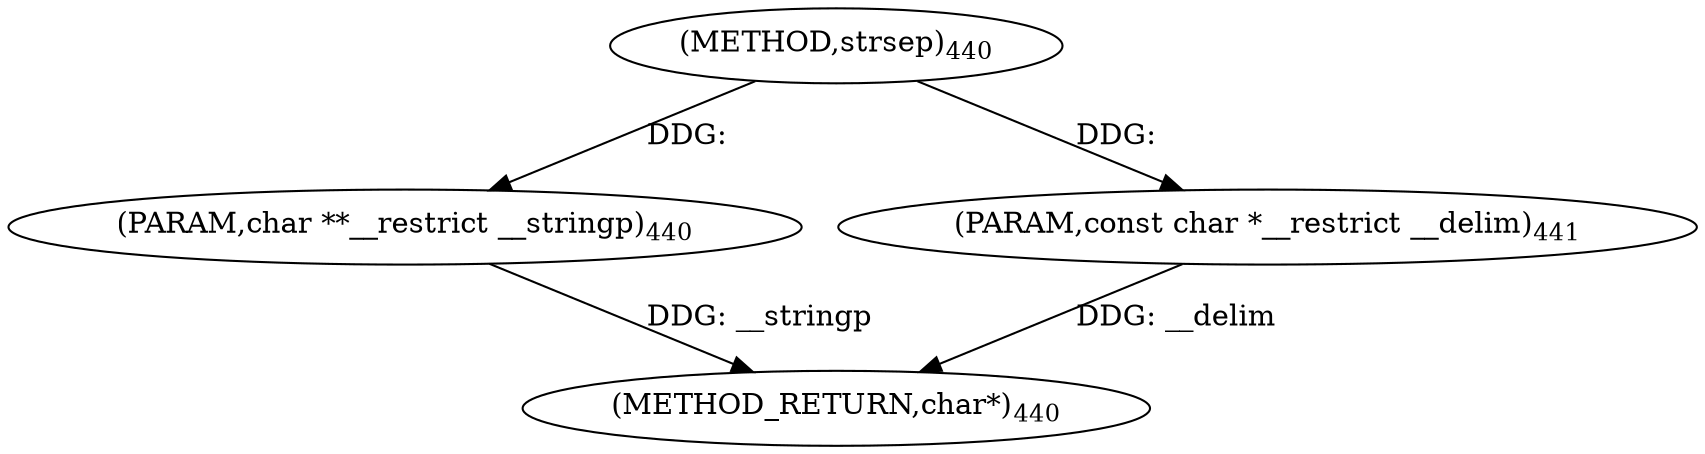 digraph "strsep" {  
"98993" [label = <(METHOD,strsep)<SUB>440</SUB>> ]
"98996" [label = <(METHOD_RETURN,char*)<SUB>440</SUB>> ]
"98994" [label = <(PARAM,char **__restrict __stringp)<SUB>440</SUB>> ]
"98995" [label = <(PARAM,const char *__restrict __delim)<SUB>441</SUB>> ]
  "98994" -> "98996"  [ label = "DDG: __stringp"] 
  "98995" -> "98996"  [ label = "DDG: __delim"] 
  "98993" -> "98994"  [ label = "DDG: "] 
  "98993" -> "98995"  [ label = "DDG: "] 
}
